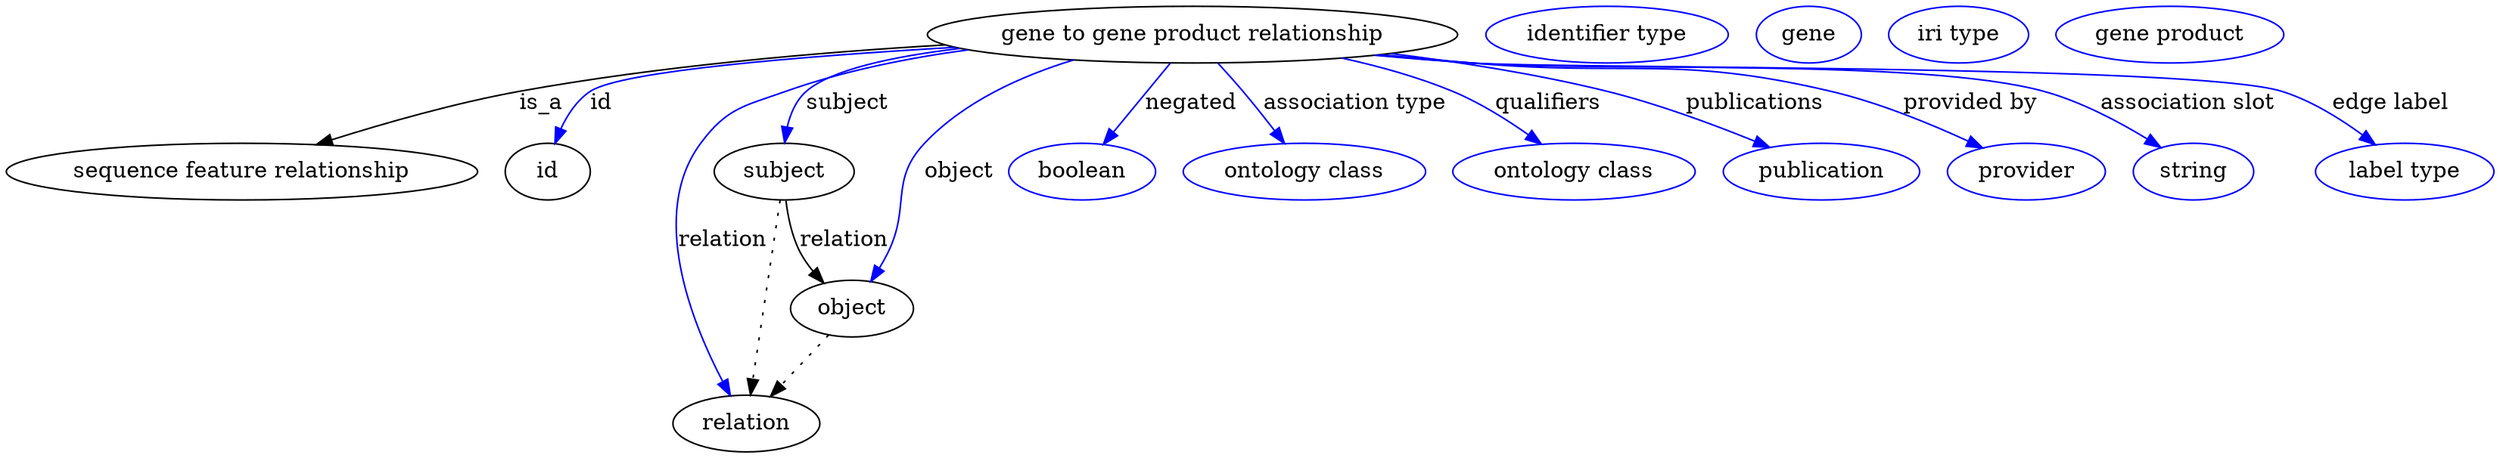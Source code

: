 digraph {
	graph [bb="0,0,1301,281"];
	node [label="\N"];
	"gene to gene product relationship"	 [height=0.5,
		label="gene to gene product relationship",
		pos="623.23,263",
		width=3.5551];
	"sequence feature relationship"	 [height=0.5,
		pos="113.23,177",
		width=3.1453];
	"gene to gene product relationship" -> "sequence feature relationship"	 [label=is_a,
		lp="273.51,220",
		pos="e,154.75,193.8 500.83,257.69 430.3,252.92 340.3,243.93 261.68,227 228.62,219.88 192.66,207.88 164.41,197.42"];
	id	 [height=0.5,
		pos="271.23,177",
		width=0.75];
	"gene to gene product relationship" -> id	 [color=blue,
		label=id,
		lp="307.68,220",
		pos="e,277.23,194.76 508.19,255.11 423,248.44 318.8,238.19 301.34,227 292.82,221.54 286.37,212.73 281.66,204.01",
		style=solid];
	subject	 [height=0.5,
		pos="404.23,177",
		width=0.97656];
	"gene to gene product relationship" -> subject	 [color=blue,
		label=subject,
		lp="442.06,220",
		pos="e,406.01,195.29 514.43,253.43 474.88,247.94 436.28,239.56 421.58,227 415.02,221.4 410.94,213.19 408.4,205.03",
		style=solid];
	relation	 [height=0.5,
		pos="384.23,18",
		width=1.031];
	"gene to gene product relationship" -> relation	 [color=blue,
		label=relation,
		lp="368.61,134",
		pos="e,374.83,35.476 513.37,253.69 478.88,248.38 441.22,240.06 408.23,227 384.39,217.56 374.11,216.56 360.23,195 330.42,148.68 353.54,\
81.424 370.48,44.586",
		style=solid];
	object	 [height=0.5,
		pos="444.23,91",
		width=0.88096];
	"gene to gene product relationship" -> object	 [color=blue,
		label=object,
		lp="501.34,177",
		pos="e,452.95,108.39 566.17,246.76 538.02,236.14 505.57,219.57 484.02,195 463.01,171.03 473.12,156.57 461.23,127 459.99,123.92 458.62,\
120.73 457.21,117.58",
		style=solid];
	negated	 [color=blue,
		height=0.5,
		label=boolean,
		pos="565.23,177",
		width=1.0584];
	"gene to gene product relationship" -> negated	 [color=blue,
		label=negated,
		lp="620,220",
		pos="e,576.92,194.33 610.93,244.76 602.69,232.55 591.73,216.29 582.6,202.76",
		style=solid];
	"association type"	 [color=blue,
		height=0.5,
		label="ontology class",
		pos="682.23,177",
		width=1.6931];
	"gene to gene product relationship" -> "association type"	 [color=blue,
		label="association type",
		lp="702.14,220",
		pos="e,669.94,194.92 635.74,244.76 644.01,232.71 654.98,216.72 664.19,203.3",
		style=solid];
	qualifiers	 [color=blue,
		height=0.5,
		label="ontology class",
		pos="822.23,177",
		width=1.6931];
	"gene to gene product relationship" -> qualifiers	 [color=blue,
		label=qualifiers,
		lp="800.28,220",
		pos="e,801.96,194.09 693.22,247.92 712.5,242.54 733.09,235.62 751.23,227 766.17,219.9 781.34,209.7 793.8,200.37",
		style=solid];
	publications	 [color=blue,
		height=0.5,
		label=publication,
		pos="951.23,177",
		width=1.3859];
	"gene to gene product relationship" -> publications	 [color=blue,
		label=publications,
		lp="905.45,220",
		pos="e,921.06,191.65 718.52,250.92 753.98,245.25 794.32,237.41 830.23,227 858.25,218.88 888.58,206.34 911.86,195.85",
		style=solid];
	"provided by"	 [color=blue,
		height=0.5,
		label=provider,
		pos="1059.2,177",
		width=1.1129];
	"gene to gene product relationship" -> "provided by"	 [color=blue,
		label="provided by",
		lp="1016.9,220",
		pos="e,1033.3,190.93 715.3,250.49 730.31,248.57 745.69,246.67 760.23,245 841.42,235.68 864.1,247.42 943.23,227 971.47,219.71 1001.7,206.5 \
1024.2,195.49",
		style=solid];
	"association slot"	 [color=blue,
		height=0.5,
		label=string,
		pos="1147.2,177",
		width=0.8403];
	"gene to gene product relationship" -> "association slot"	 [color=blue,
		label="association slot",
		lp="1132.2,220",
		pos="e,1127.6,190.81 713.77,250.2 729.25,248.27 745.19,246.45 760.23,245 825.39,238.73 991.28,244.91 1054.2,227 1077.4,220.42 1101.2,\
207.46 1118.9,196.38",
		style=solid];
	"edge label"	 [color=blue,
		height=0.5,
		label="label type",
		pos="1256.2,177",
		width=1.2425];
	"gene to gene product relationship" -> "edge label"	 [color=blue,
		label="edge label",
		lp="1236.8,220",
		pos="e,1237.2,193.57 712.65,250.1 728.47,248.15 744.82,246.34 760.23,245 853.08,236.92 1090.5,255.38 1179.2,227 1197.2,221.25 1215,210.12 \
1229,199.82",
		style=solid];
	association_id	 [color=blue,
		height=0.5,
		label="identifier type",
		pos="828.23,263",
		width=1.652];
	subject -> relation	 [pos="e,386.5,36.027 401.94,158.76 398.47,131.21 391.87,78.735 387.78,46.223",
		style=dotted];
	subject -> object	 [label=relation,
		lp="440.61,134",
		pos="e,430.65,107.46 407.81,158.87 410.12,149.13 413.61,137.08 418.47,127 420.26,123.29 422.43,119.56 424.74,115.97"];
	"gene to gene product relationship_subject"	 [color=blue,
		height=0.5,
		label=gene,
		pos="932.23,263",
		width=0.75];
	"gene to gene product relationship_relation"	 [color=blue,
		height=0.5,
		label="iri type",
		pos="1012.2,263",
		width=0.9834];
	object -> relation	 [pos="e,398,34.752 430.62,74.435 422.92,65.075 413.16,53.191 404.57,42.745",
		style=dotted];
	"gene to gene product relationship_object"	 [color=blue,
		height=0.5,
		label="gene product",
		pos="1121.2,263",
		width=1.5563];
}
